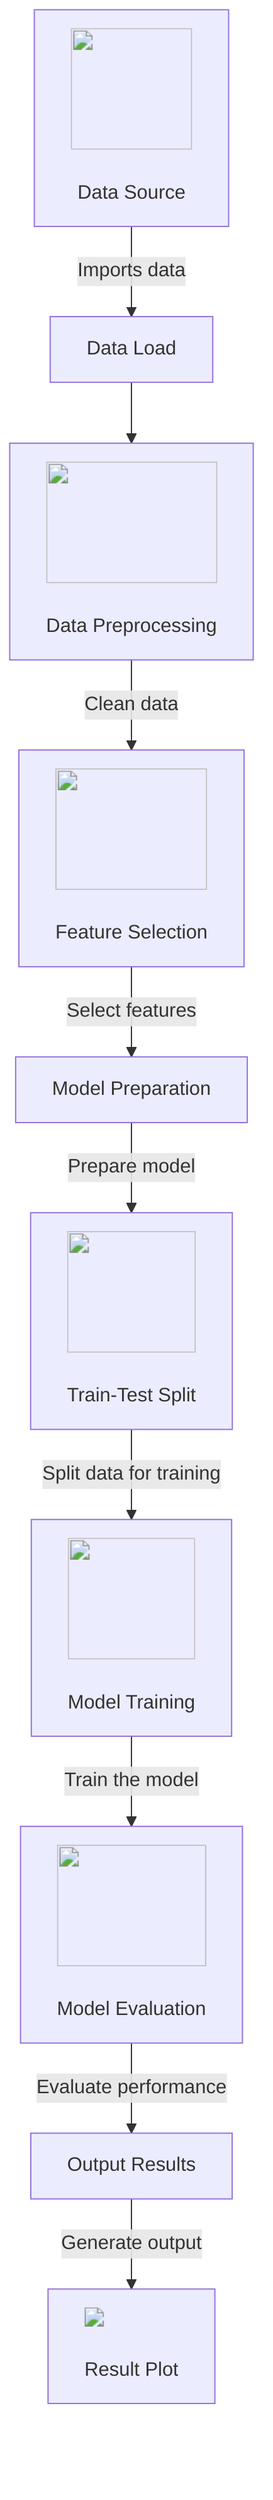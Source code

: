graph TD; 
    A["<img src='icons/database.svg' width=100 height=100/> <br/> Data Source"] -->|"Imports data"| B["Data Load"];
    B --> C["<img src='icons/file.svg' width=100 height=100/> <br/> Data Preprocessing"];
    C -->|"Clean data"| D["<img src='icons/table.svg' width=100 height=100/> <br/> Feature Selection"];
    D -->|"Select features"| E["Model Preparation"];
    E -->|"Prepare model"| F["<img src='icons/column_split.svg' width=100 height=100/> <br/> Train-Test Split"];
    F -->|"Split data for training"| G["<img src='icons/row_split.svg' width=100 height=100/> <br/> Model Training"];
    G -->|"Train the model"| H["<img src='icons/brain.svg' width=100 height=100/> <br/> Model Evaluation"];
    H -->|"Evaluate performance"| I["Output Results"];
    I -->|"Generate output"| J["<img src='dummy_plots/scatter_plot_template.svg'/> <br/> Result Plot"];